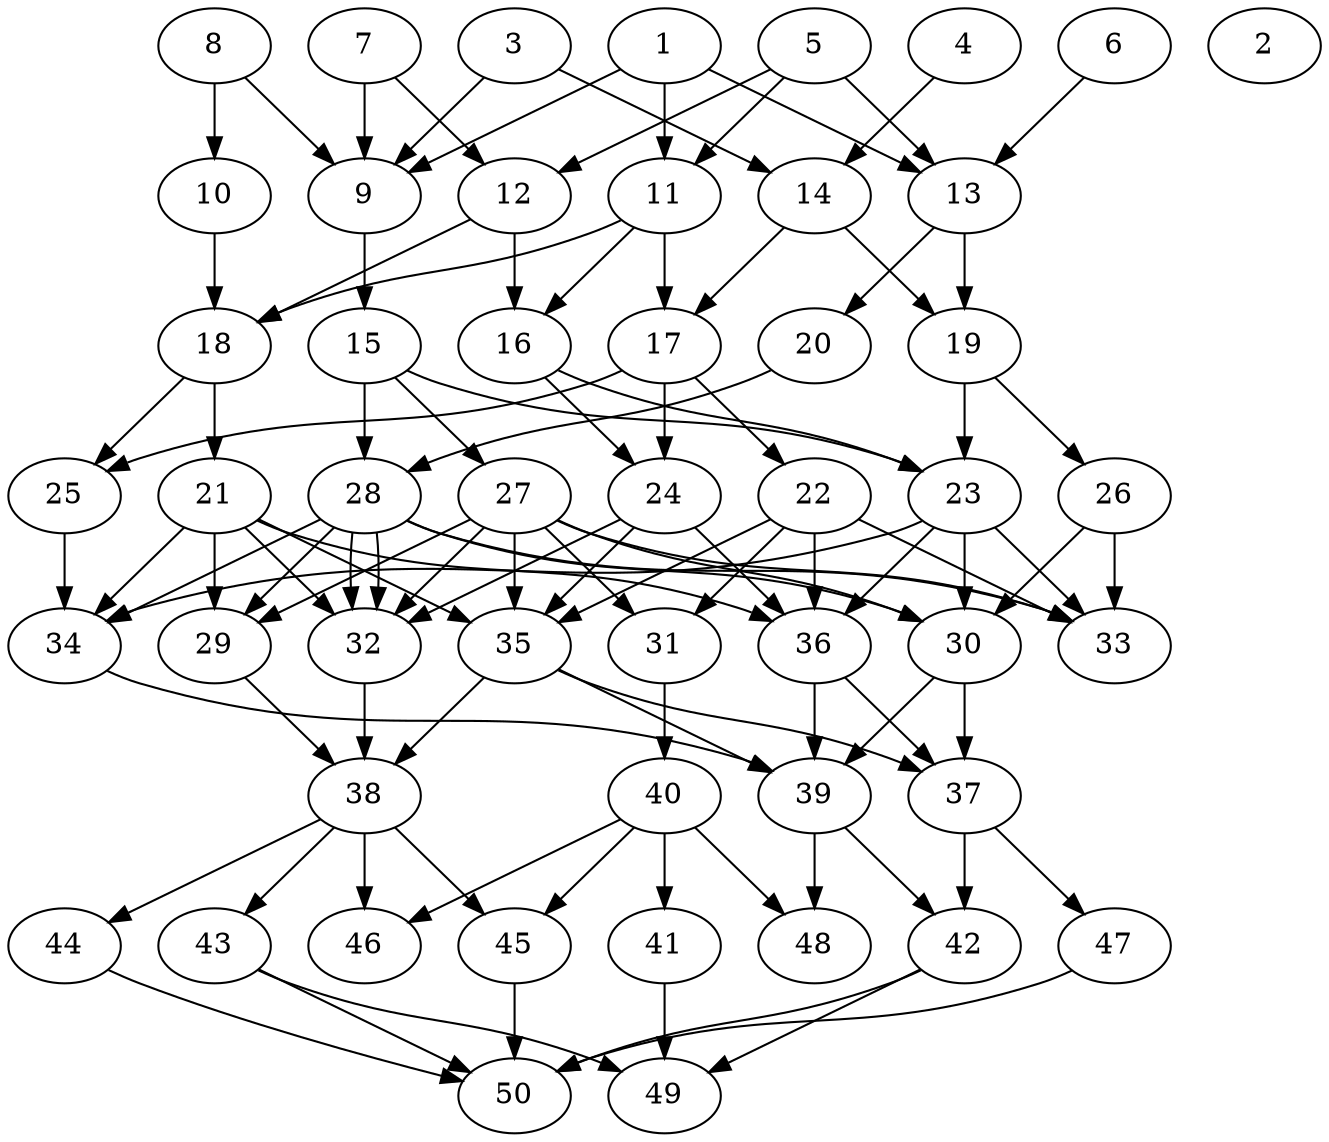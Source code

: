 // DAG automatically generated by daggen at Thu Oct  3 14:07:58 2019
// ./daggen --dot -n 50 --ccr 0.5 --fat 0.5 --regular 0.7 --density 0.6 --mindata 5242880 --maxdata 52428800 
digraph G {
  1 [size="12236800", alpha="0.14", expect_size="6118400"] 
  1 -> 9 [size ="6118400"]
  1 -> 11 [size ="6118400"]
  1 -> 13 [size ="6118400"]
  2 [size="49668096", alpha="0.16", expect_size="24834048"] 
  3 [size="38361088", alpha="0.19", expect_size="19180544"] 
  3 -> 9 [size ="19180544"]
  3 -> 14 [size ="19180544"]
  4 [size="73932800", alpha="0.15", expect_size="36966400"] 
  4 -> 14 [size ="36966400"]
  5 [size="84160512", alpha="0.16", expect_size="42080256"] 
  5 -> 11 [size ="42080256"]
  5 -> 12 [size ="42080256"]
  5 -> 13 [size ="42080256"]
  6 [size="92166144", alpha="0.02", expect_size="46083072"] 
  6 -> 13 [size ="46083072"]
  7 [size="36446208", alpha="0.19", expect_size="18223104"] 
  7 -> 9 [size ="18223104"]
  7 -> 12 [size ="18223104"]
  8 [size="93607936", alpha="0.16", expect_size="46803968"] 
  8 -> 9 [size ="46803968"]
  8 -> 10 [size ="46803968"]
  9 [size="34793472", alpha="0.11", expect_size="17396736"] 
  9 -> 15 [size ="17396736"]
  10 [size="19030016", alpha="0.07", expect_size="9515008"] 
  10 -> 18 [size ="9515008"]
  11 [size="12417024", alpha="0.08", expect_size="6208512"] 
  11 -> 16 [size ="6208512"]
  11 -> 17 [size ="6208512"]
  11 -> 18 [size ="6208512"]
  12 [size="77797376", alpha="0.18", expect_size="38898688"] 
  12 -> 16 [size ="38898688"]
  12 -> 18 [size ="38898688"]
  13 [size="61143040", alpha="0.14", expect_size="30571520"] 
  13 -> 19 [size ="30571520"]
  13 -> 20 [size ="30571520"]
  14 [size="56287232", alpha="0.16", expect_size="28143616"] 
  14 -> 17 [size ="28143616"]
  14 -> 19 [size ="28143616"]
  15 [size="34818048", alpha="0.10", expect_size="17409024"] 
  15 -> 23 [size ="17409024"]
  15 -> 27 [size ="17409024"]
  15 -> 28 [size ="17409024"]
  16 [size="14839808", alpha="0.14", expect_size="7419904"] 
  16 -> 23 [size ="7419904"]
  16 -> 24 [size ="7419904"]
  17 [size="25300992", alpha="0.10", expect_size="12650496"] 
  17 -> 22 [size ="12650496"]
  17 -> 24 [size ="12650496"]
  17 -> 25 [size ="12650496"]
  18 [size="22820864", alpha="0.18", expect_size="11410432"] 
  18 -> 21 [size ="11410432"]
  18 -> 25 [size ="11410432"]
  19 [size="97054720", alpha="0.16", expect_size="48527360"] 
  19 -> 23 [size ="48527360"]
  19 -> 26 [size ="48527360"]
  20 [size="55891968", alpha="0.13", expect_size="27945984"] 
  20 -> 28 [size ="27945984"]
  21 [size="87724032", alpha="0.11", expect_size="43862016"] 
  21 -> 29 [size ="43862016"]
  21 -> 32 [size ="43862016"]
  21 -> 34 [size ="43862016"]
  21 -> 35 [size ="43862016"]
  21 -> 36 [size ="43862016"]
  22 [size="33095680", alpha="0.16", expect_size="16547840"] 
  22 -> 31 [size ="16547840"]
  22 -> 33 [size ="16547840"]
  22 -> 35 [size ="16547840"]
  22 -> 36 [size ="16547840"]
  23 [size="23246848", alpha="0.08", expect_size="11623424"] 
  23 -> 30 [size ="11623424"]
  23 -> 33 [size ="11623424"]
  23 -> 34 [size ="11623424"]
  23 -> 36 [size ="11623424"]
  24 [size="87384064", alpha="0.13", expect_size="43692032"] 
  24 -> 32 [size ="43692032"]
  24 -> 35 [size ="43692032"]
  24 -> 36 [size ="43692032"]
  25 [size="69185536", alpha="0.14", expect_size="34592768"] 
  25 -> 34 [size ="34592768"]
  26 [size="22071296", alpha="0.13", expect_size="11035648"] 
  26 -> 30 [size ="11035648"]
  26 -> 33 [size ="11035648"]
  27 [size="89202688", alpha="0.16", expect_size="44601344"] 
  27 -> 29 [size ="44601344"]
  27 -> 30 [size ="44601344"]
  27 -> 31 [size ="44601344"]
  27 -> 32 [size ="44601344"]
  27 -> 33 [size ="44601344"]
  27 -> 35 [size ="44601344"]
  28 [size="40818688", alpha="0.18", expect_size="20409344"] 
  28 -> 29 [size ="20409344"]
  28 -> 30 [size ="20409344"]
  28 -> 32 [size ="20409344"]
  28 -> 32 [size ="20409344"]
  28 -> 33 [size ="20409344"]
  28 -> 34 [size ="20409344"]
  29 [size="33566720", alpha="0.04", expect_size="16783360"] 
  29 -> 38 [size ="16783360"]
  30 [size="13160448", alpha="0.12", expect_size="6580224"] 
  30 -> 37 [size ="6580224"]
  30 -> 39 [size ="6580224"]
  31 [size="74043392", alpha="0.01", expect_size="37021696"] 
  31 -> 40 [size ="37021696"]
  32 [size="29220864", alpha="0.04", expect_size="14610432"] 
  32 -> 38 [size ="14610432"]
  33 [size="12251136", alpha="0.17", expect_size="6125568"] 
  34 [size="51007488", alpha="0.01", expect_size="25503744"] 
  34 -> 39 [size ="25503744"]
  35 [size="20197376", alpha="0.09", expect_size="10098688"] 
  35 -> 37 [size ="10098688"]
  35 -> 38 [size ="10098688"]
  35 -> 39 [size ="10098688"]
  36 [size="87863296", alpha="0.19", expect_size="43931648"] 
  36 -> 37 [size ="43931648"]
  36 -> 39 [size ="43931648"]
  37 [size="52576256", alpha="0.11", expect_size="26288128"] 
  37 -> 42 [size ="26288128"]
  37 -> 47 [size ="26288128"]
  38 [size="34668544", alpha="0.07", expect_size="17334272"] 
  38 -> 43 [size ="17334272"]
  38 -> 44 [size ="17334272"]
  38 -> 45 [size ="17334272"]
  38 -> 46 [size ="17334272"]
  39 [size="22892544", alpha="0.00", expect_size="11446272"] 
  39 -> 42 [size ="11446272"]
  39 -> 48 [size ="11446272"]
  40 [size="41555968", alpha="0.03", expect_size="20777984"] 
  40 -> 41 [size ="20777984"]
  40 -> 45 [size ="20777984"]
  40 -> 46 [size ="20777984"]
  40 -> 48 [size ="20777984"]
  41 [size="99203072", alpha="0.03", expect_size="49601536"] 
  41 -> 49 [size ="49601536"]
  42 [size="103399424", alpha="0.07", expect_size="51699712"] 
  42 -> 49 [size ="51699712"]
  42 -> 50 [size ="51699712"]
  43 [size="27078656", alpha="0.14", expect_size="13539328"] 
  43 -> 49 [size ="13539328"]
  43 -> 50 [size ="13539328"]
  44 [size="15276032", alpha="0.18", expect_size="7638016"] 
  44 -> 50 [size ="7638016"]
  45 [size="19421184", alpha="0.14", expect_size="9710592"] 
  45 -> 50 [size ="9710592"]
  46 [size="63846400", alpha="0.12", expect_size="31923200"] 
  47 [size="58535936", alpha="0.07", expect_size="29267968"] 
  47 -> 50 [size ="29267968"]
  48 [size="18309120", alpha="0.08", expect_size="9154560"] 
  49 [size="49870848", alpha="0.14", expect_size="24935424"] 
  50 [size="51048448", alpha="0.01", expect_size="25524224"] 
}

